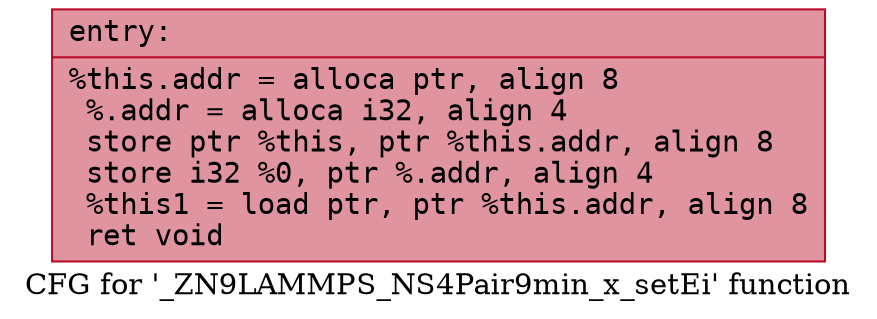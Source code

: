 digraph "CFG for '_ZN9LAMMPS_NS4Pair9min_x_setEi' function" {
	label="CFG for '_ZN9LAMMPS_NS4Pair9min_x_setEi' function";

	Node0x55f528d60390 [shape=record,color="#b70d28ff", style=filled, fillcolor="#b70d2870" fontname="Courier",label="{entry:\l|  %this.addr = alloca ptr, align 8\l  %.addr = alloca i32, align 4\l  store ptr %this, ptr %this.addr, align 8\l  store i32 %0, ptr %.addr, align 4\l  %this1 = load ptr, ptr %this.addr, align 8\l  ret void\l}"];
}
